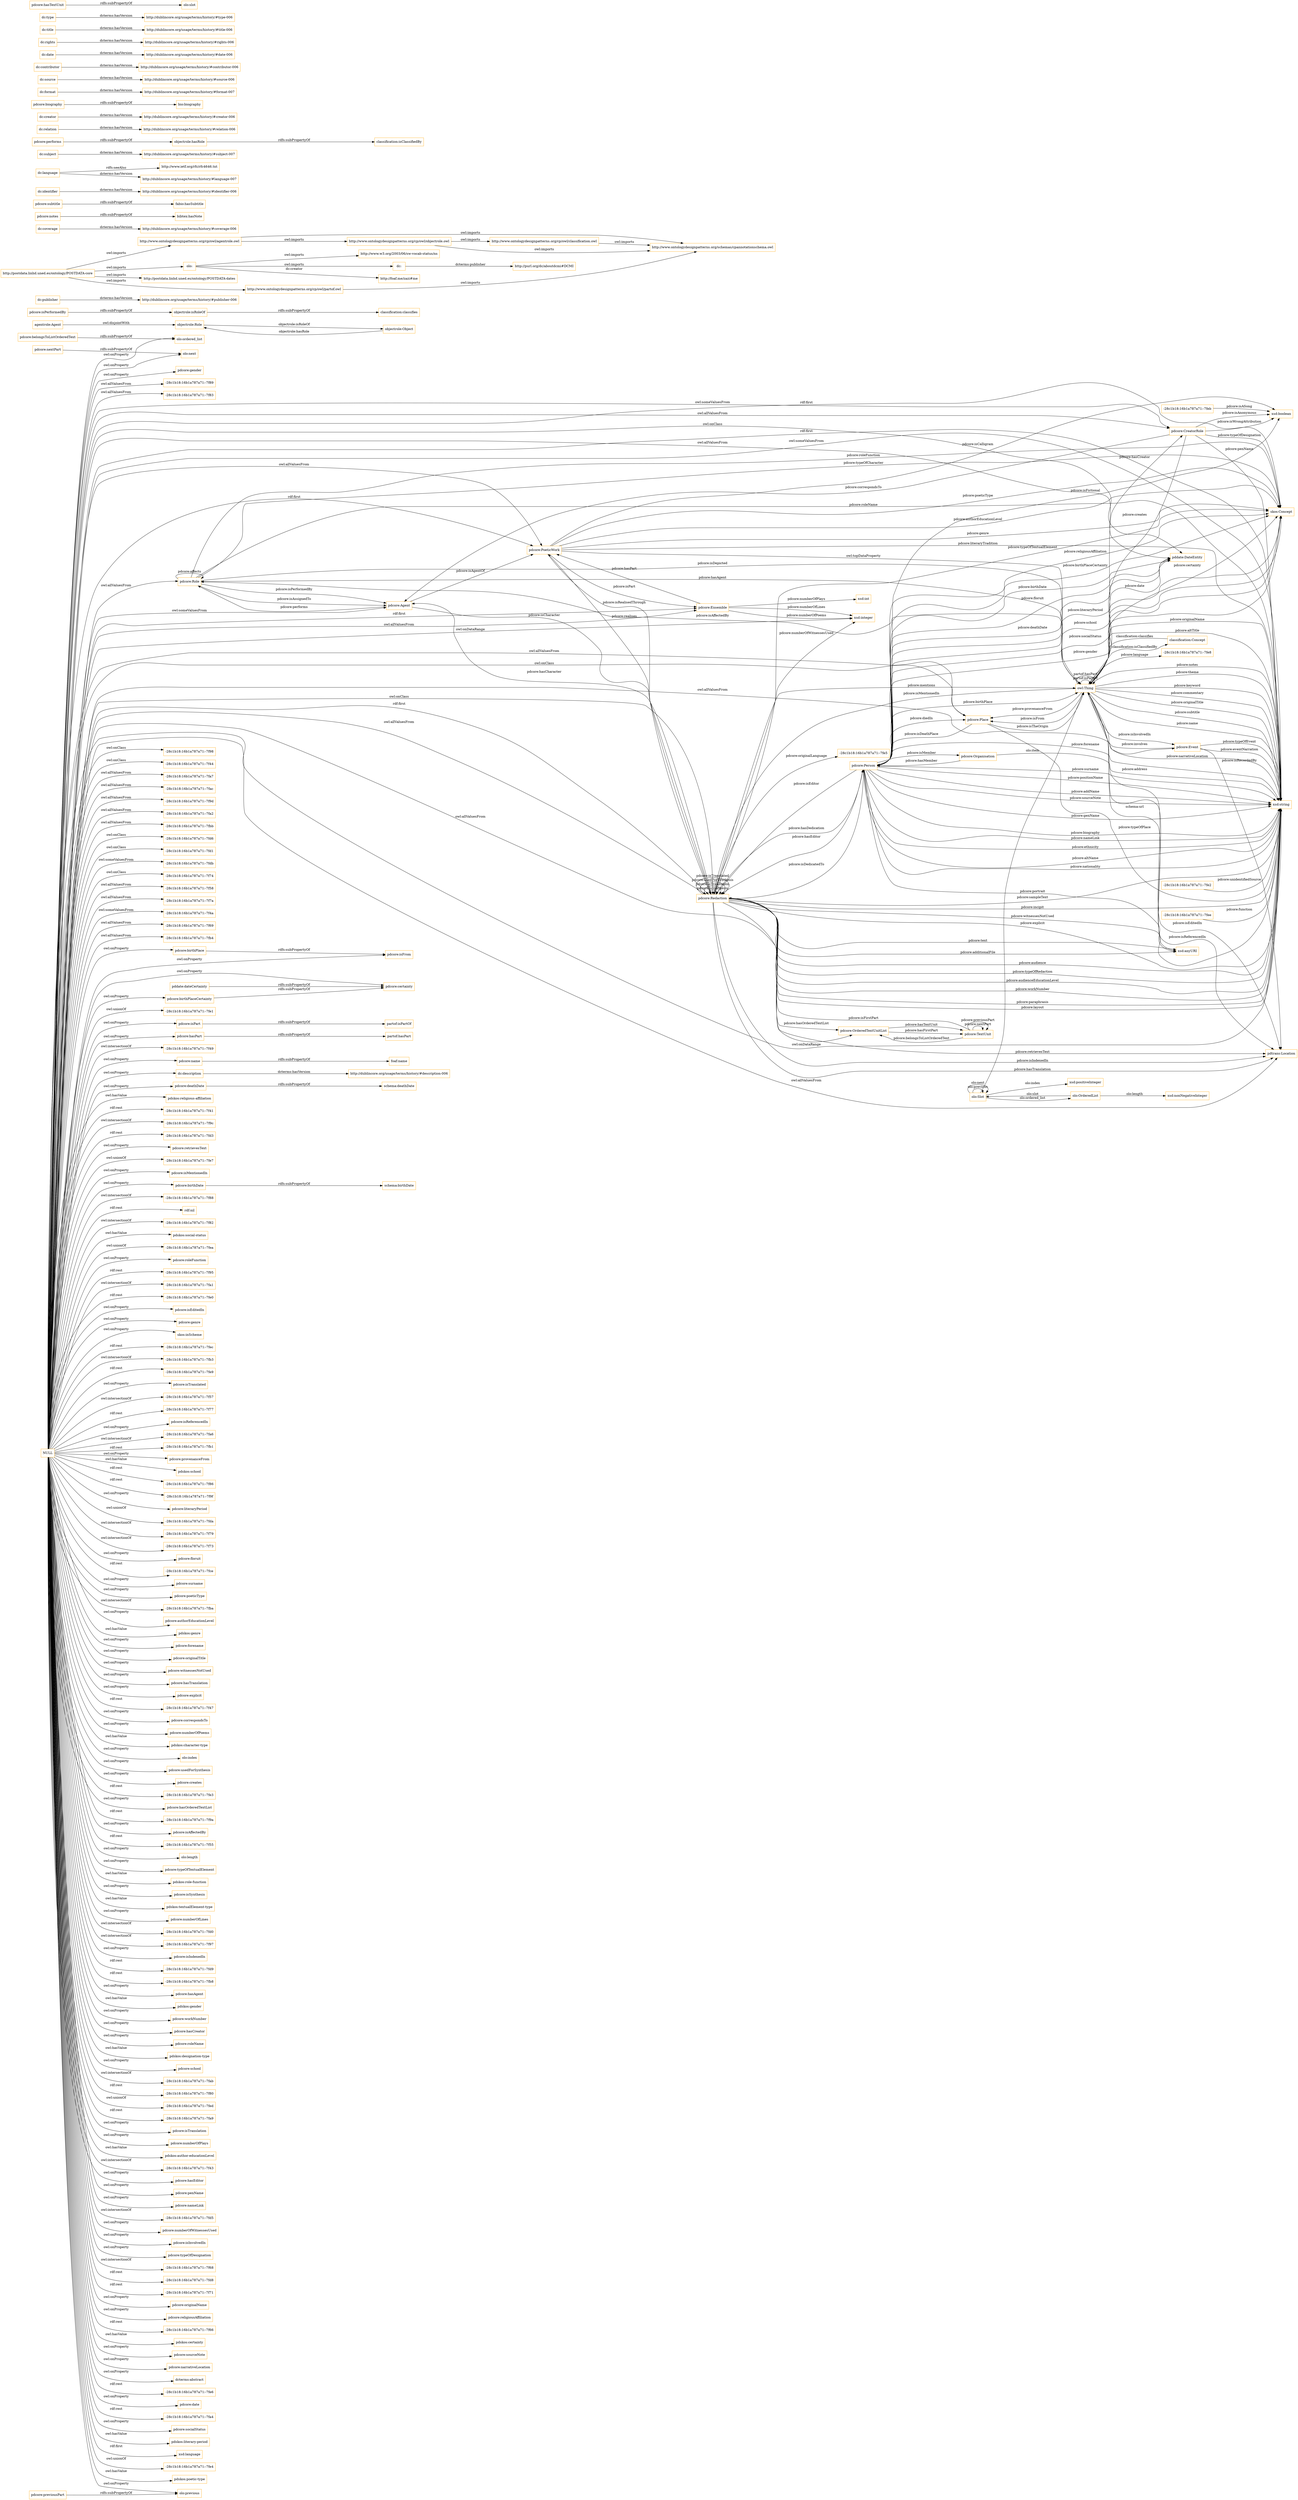 digraph ar2dtool_diagram { 
rankdir=LR;
size="1501"
node [shape = rectangle, color="orange"]; "-28c1b18:16b1a787a71:-7f89" "-28c1b18:16b1a787a71:-7f83" "pdcore:Role" "-28c1b18:16b1a787a71:-7f98" "-28c1b18:16b1a787a71:-7f44" "pdcore:OrderedTextUnitList" "-28c1b18:16b1a787a71:-7fa7" "-28c1b18:16b1a787a71:-7feb" "-28c1b18:16b1a787a71:-7fac" "agentrole:Agent" "-28c1b18:16b1a787a71:-7f9d" "-28c1b18:16b1a787a71:-7fa2" "-28c1b18:16b1a787a71:-7fbb" "pdcore:Agent" "pdcore:CreatorRole" "pdcore:Person" "pdcore:Organisation" "pdcore:Redaction" "pdcore:Ensemble" "-28c1b18:16b1a787a71:-7fd6" "-28c1b18:16b1a787a71:-7fd1" "pdcore:TextUnit" "-28c1b18:16b1a787a71:-7fdb" "-28c1b18:16b1a787a71:-7f74" "skos:Concept" "pdcore:Place" "pddate:DateEntity" "-28c1b18:16b1a787a71:-7fe2" "-28c1b18:16b1a787a71:-7f58" "-28c1b18:16b1a787a71:-7f7a" "pdcore:Event" "-28c1b18:16b1a787a71:-7f4a" "pdtrans:Location" "-28c1b18:16b1a787a71:-7f69" "pdcore:PoeticWork" "-28c1b18:16b1a787a71:-7fee" "-28c1b18:16b1a787a71:-7fb4" "owl:Thing" "objectrole:Role" "objectrole:Object" "olo:Slot" "olo:OrderedList" "classification:Concept" ; /*classes style*/
	"objectrole:isRoleOf" -> "classification:classifies" [ label = "rdfs:subPropertyOf" ];
	"dc:publisher" -> "http://dublincore.org/usage/terms/history/#publisher-006" [ label = "dcterms:hasVersion" ];
	"pdcore:birthPlace" -> "pdcore:isFrom" [ label = "rdfs:subPropertyOf" ];
	"http://www.ontologydesignpatterns.org/cp/owl/classification.owl" -> "http://www.ontologydesignpatterns.org/schemas/cpannotationschema.owl" [ label = "owl:imports" ];
	"pdcore:birthPlaceCertainty" -> "pdcore:certainty" [ label = "rdfs:subPropertyOf" ];
	"dc:coverage" -> "http://dublincore.org/usage/terms/history/#coverage-006" [ label = "dcterms:hasVersion" ];
	"pdcore:notes" -> "bibtex:hasNote" [ label = "rdfs:subPropertyOf" ];
	"http://www.ontologydesignpatterns.org/cp/owl/agentrole.owl" -> "http://www.ontologydesignpatterns.org/cp/owl/objectrole.owl" [ label = "owl:imports" ];
	"http://www.ontologydesignpatterns.org/cp/owl/agentrole.owl" -> "http://www.ontologydesignpatterns.org/schemas/cpannotationschema.owl" [ label = "owl:imports" ];
	"pdcore:subtitle" -> "fabio:hasSubtitle" [ label = "rdfs:subPropertyOf" ];
	"olo:" -> "http://www.w3.org/2003/06/sw-vocab-status/ns" [ label = "owl:imports" ];
	"olo:" -> "dc:" [ label = "owl:imports" ];
	"olo:" -> "http://foaf.me/zazi#me" [ label = "dc:creator" ];
	"dc:identifier" -> "http://dublincore.org/usage/terms/history/#identifier-006" [ label = "dcterms:hasVersion" ];
	"dc:language" -> "http://www.ietf.org/rfc/rfc4646.txt" [ label = "rdfs:seeAlso" ];
	"dc:language" -> "http://dublincore.org/usage/terms/history/#language-007" [ label = "dcterms:hasVersion" ];
	"pdcore:belongsToListOrderedText" -> "olo:ordered_list" [ label = "rdfs:subPropertyOf" ];
	"pdcore:isPart" -> "partof:isPartOf" [ label = "rdfs:subPropertyOf" ];
	"pddate:dateCertainty" -> "pdcore:certainty" [ label = "rdfs:subPropertyOf" ];
	"dc:subject" -> "http://dublincore.org/usage/terms/history/#subject-007" [ label = "dcterms:hasVersion" ];
	"pdcore:performs" -> "objectrole:hasRole" [ label = "rdfs:subPropertyOf" ];
	"http://www.ontologydesignpatterns.org/cp/owl/objectrole.owl" -> "http://www.ontologydesignpatterns.org/cp/owl/classification.owl" [ label = "owl:imports" ];
	"http://www.ontologydesignpatterns.org/cp/owl/objectrole.owl" -> "http://www.ontologydesignpatterns.org/schemas/cpannotationschema.owl" [ label = "owl:imports" ];
	"dc:relation" -> "http://dublincore.org/usage/terms/history/#relation-006" [ label = "dcterms:hasVersion" ];
	"dc:creator" -> "http://dublincore.org/usage/terms/history/#creator-006" [ label = "dcterms:hasVersion" ];
	"pdcore:biography" -> "bio:biography" [ label = "rdfs:subPropertyOf" ];
	"dc:format" -> "http://dublincore.org/usage/terms/history/#format-007" [ label = "dcterms:hasVersion" ];
	"pdcore:hasPart" -> "partof:hasPart" [ label = "rdfs:subPropertyOf" ];
	"pdcore:nextPart" -> "olo:next" [ label = "rdfs:subPropertyOf" ];
	"pdcore:name" -> "foaf:name" [ label = "rdfs:subPropertyOf" ];
	"dc:source" -> "http://dublincore.org/usage/terms/history/#source-006" [ label = "dcterms:hasVersion" ];
	"dc:description" -> "http://dublincore.org/usage/terms/history/#description-006" [ label = "dcterms:hasVersion" ];
	"pdcore:deathDate" -> "schema:deathDate" [ label = "rdfs:subPropertyOf" ];
	"pdcore:isPerformedBy" -> "objectrole:isRoleOf" [ label = "rdfs:subPropertyOf" ];
	"agentrole:Agent" -> "objectrole:Role" [ label = "owl:disjointWith" ];
	"http://postdata.linhd.uned.es/ontology/POSTDATA-core" -> "http://postdata.linhd.uned.es/ontology/POSTDATA-dates" [ label = "owl:imports" ];
	"http://postdata.linhd.uned.es/ontology/POSTDATA-core" -> "http://www.ontologydesignpatterns.org/cp/owl/agentrole.owl" [ label = "owl:imports" ];
	"http://postdata.linhd.uned.es/ontology/POSTDATA-core" -> "olo:" [ label = "owl:imports" ];
	"http://postdata.linhd.uned.es/ontology/POSTDATA-core" -> "http://www.ontologydesignpatterns.org/cp/owl/partof.owl" [ label = "owl:imports" ];
	"objectrole:hasRole" -> "classification:isClassifiedBy" [ label = "rdfs:subPropertyOf" ];
	"dc:contributor" -> "http://dublincore.org/usage/terms/history/#contributor-006" [ label = "dcterms:hasVersion" ];
	"dc:date" -> "http://dublincore.org/usage/terms/history/#date-006" [ label = "dcterms:hasVersion" ];
	"dc:rights" -> "http://dublincore.org/usage/terms/history/#rights-006" [ label = "dcterms:hasVersion" ];
	"NULL" -> "pdcore:birthPlace" [ label = "owl:onProperty" ];
	"NULL" -> "pdskos:religious-affiliation" [ label = "owl:hasValue" ];
	"NULL" -> "pdcore:PoeticWork" [ label = "owl:allValuesFrom" ];
	"NULL" -> "-28c1b18:16b1a787a71:-7f41" [ label = "rdf:rest" ];
	"NULL" -> "-28c1b18:16b1a787a71:-7f9c" [ label = "owl:intersectionOf" ];
	"NULL" -> "pdcore:CreatorRole" [ label = "owl:someValuesFrom" ];
	"NULL" -> "-28c1b18:16b1a787a71:-7fd3" [ label = "rdf:rest" ];
	"NULL" -> "pdcore:retrievesText" [ label = "owl:onProperty" ];
	"NULL" -> "pdcore:PoeticWork" [ label = "rdf:first" ];
	"NULL" -> "-28c1b18:16b1a787a71:-7fe7" [ label = "owl:unionOf" ];
	"NULL" -> "pdcore:isMentionedIn" [ label = "owl:onProperty" ];
	"NULL" -> "-28c1b18:16b1a787a71:-7fa2" [ label = "owl:allValuesFrom" ];
	"NULL" -> "pdcore:birthDate" [ label = "owl:onProperty" ];
	"NULL" -> "-28c1b18:16b1a787a71:-7f88" [ label = "owl:intersectionOf" ];
	"NULL" -> "-28c1b18:16b1a787a71:-7f4a" [ label = "owl:someValuesFrom" ];
	"NULL" -> "rdf:nil" [ label = "rdf:rest" ];
	"NULL" -> "-28c1b18:16b1a787a71:-7f82" [ label = "owl:intersectionOf" ];
	"NULL" -> "-28c1b18:16b1a787a71:-7fbb" [ label = "owl:allValuesFrom" ];
	"NULL" -> "pdskos:social-status" [ label = "owl:hasValue" ];
	"NULL" -> "pdcore:birthPlaceCertainty" [ label = "owl:onProperty" ];
	"NULL" -> "-28c1b18:16b1a787a71:-7fac" [ label = "owl:allValuesFrom" ];
	"NULL" -> "-28c1b18:16b1a787a71:-7fea" [ label = "owl:unionOf" ];
	"NULL" -> "pdcore:roleFunction" [ label = "owl:onProperty" ];
	"NULL" -> "olo:ordered_list" [ label = "owl:onProperty" ];
	"NULL" -> "-28c1b18:16b1a787a71:-7f95" [ label = "rdf:rest" ];
	"NULL" -> "-28c1b18:16b1a787a71:-7fa1" [ label = "owl:intersectionOf" ];
	"NULL" -> "-28c1b18:16b1a787a71:-7fe0" [ label = "rdf:rest" ];
	"NULL" -> "pdcore:Role" [ label = "owl:allValuesFrom" ];
	"NULL" -> "pdcore:isEditedIn" [ label = "owl:onProperty" ];
	"NULL" -> "pdcore:genre" [ label = "owl:onProperty" ];
	"NULL" -> "pdcore:OrderedTextUnitList" [ label = "owl:allValuesFrom" ];
	"NULL" -> "skos:inScheme" [ label = "owl:onProperty" ];
	"NULL" -> "-28c1b18:16b1a787a71:-7fec" [ label = "rdf:rest" ];
	"NULL" -> "-28c1b18:16b1a787a71:-7fb3" [ label = "owl:intersectionOf" ];
	"NULL" -> "pdcore:CreatorRole" [ label = "owl:allValuesFrom" ];
	"NULL" -> "-28c1b18:16b1a787a71:-7fe9" [ label = "rdf:rest" ];
	"NULL" -> "pdcore:isTranslated" [ label = "owl:onProperty" ];
	"NULL" -> "pddate:DateEntity" [ label = "owl:onClass" ];
	"NULL" -> "pdcore:Ensemble" [ label = "owl:allValuesFrom" ];
	"NULL" -> "-28c1b18:16b1a787a71:-7f57" [ label = "owl:intersectionOf" ];
	"NULL" -> "-28c1b18:16b1a787a71:-7f77" [ label = "rdf:rest" ];
	"NULL" -> "pdcore:isReferencedIn" [ label = "owl:onProperty" ];
	"NULL" -> "pdcore:Agent" [ label = "owl:someValuesFrom" ];
	"NULL" -> "-28c1b18:16b1a787a71:-7fa6" [ label = "owl:intersectionOf" ];
	"NULL" -> "-28c1b18:16b1a787a71:-7fb1" [ label = "rdf:rest" ];
	"NULL" -> "pdcore:provenanceFrom" [ label = "owl:onProperty" ];
	"NULL" -> "pdskos:school" [ label = "owl:hasValue" ];
	"NULL" -> "skos:Concept" [ label = "rdf:first" ];
	"NULL" -> "-28c1b18:16b1a787a71:-7f86" [ label = "rdf:rest" ];
	"NULL" -> "-28c1b18:16b1a787a71:-7f9f" [ label = "rdf:rest" ];
	"NULL" -> "pdcore:literaryPeriod" [ label = "owl:onProperty" ];
	"NULL" -> "-28c1b18:16b1a787a71:-7fda" [ label = "owl:unionOf" ];
	"NULL" -> "xsd:string" [ label = "owl:someValuesFrom" ];
	"NULL" -> "-28c1b18:16b1a787a71:-7f79" [ label = "owl:intersectionOf" ];
	"NULL" -> "-28c1b18:16b1a787a71:-7f73" [ label = "owl:intersectionOf" ];
	"NULL" -> "pdcore:floruit" [ label = "owl:onProperty" ];
	"NULL" -> "-28c1b18:16b1a787a71:-7fce" [ label = "rdf:rest" ];
	"NULL" -> "pdcore:surname" [ label = "owl:onProperty" ];
	"NULL" -> "xsd:string" [ label = "owl:onDataRange" ];
	"NULL" -> "pdcore:poeticType" [ label = "owl:onProperty" ];
	"NULL" -> "-28c1b18:16b1a787a71:-7fba" [ label = "owl:intersectionOf" ];
	"NULL" -> "pdcore:authorEducationLevel" [ label = "owl:onProperty" ];
	"NULL" -> "pdskos:genre" [ label = "owl:hasValue" ];
	"NULL" -> "-28c1b18:16b1a787a71:-7fd1" [ label = "owl:onClass" ];
	"NULL" -> "pdcore:forename" [ label = "owl:onProperty" ];
	"NULL" -> "pdcore:originalTitle" [ label = "owl:onProperty" ];
	"NULL" -> "pdcore:witnessesNotUsed" [ label = "owl:onProperty" ];
	"NULL" -> "pdcore:hasTranslation" [ label = "owl:onProperty" ];
	"NULL" -> "pdcore:name" [ label = "owl:onProperty" ];
	"NULL" -> "pdcore:Redaction" [ label = "owl:allValuesFrom" ];
	"NULL" -> "pdcore:isPart" [ label = "owl:onProperty" ];
	"NULL" -> "pdcore:explicit" [ label = "owl:onProperty" ];
	"NULL" -> "-28c1b18:16b1a787a71:-7f47" [ label = "rdf:rest" ];
	"NULL" -> "pdcore:correspondsTo" [ label = "owl:onProperty" ];
	"NULL" -> "pdcore:numberOfPoems" [ label = "owl:onProperty" ];
	"NULL" -> "pdskos:character-type" [ label = "owl:hasValue" ];
	"NULL" -> "olo:index" [ label = "owl:onProperty" ];
	"NULL" -> "pdcore:usedForSynthesis" [ label = "owl:onProperty" ];
	"NULL" -> "-28c1b18:16b1a787a71:-7f9d" [ label = "owl:allValuesFrom" ];
	"NULL" -> "olo:previous" [ label = "owl:onProperty" ];
	"NULL" -> "pdcore:creates" [ label = "owl:onProperty" ];
	"NULL" -> "-28c1b18:16b1a787a71:-7fe3" [ label = "rdf:rest" ];
	"NULL" -> "pdcore:hasOrderedTextList" [ label = "owl:onProperty" ];
	"NULL" -> "-28c1b18:16b1a787a71:-7f9a" [ label = "rdf:rest" ];
	"NULL" -> "pdcore:isAffectedBy" [ label = "owl:onProperty" ];
	"NULL" -> "-28c1b18:16b1a787a71:-7f55" [ label = "rdf:rest" ];
	"NULL" -> "xsd:string" [ label = "rdf:first" ];
	"NULL" -> "olo:length" [ label = "owl:onProperty" ];
	"NULL" -> "pdcore:typeOfTextualElement" [ label = "owl:onProperty" ];
	"NULL" -> "pdskos:role-function" [ label = "owl:hasValue" ];
	"NULL" -> "-28c1b18:16b1a787a71:-7f7a" [ label = "owl:allValuesFrom" ];
	"NULL" -> "pdcore:isSynthesis" [ label = "owl:onProperty" ];
	"NULL" -> "pdskos:textualElement-type" [ label = "owl:hasValue" ];
	"NULL" -> "pdcore:numberOfLines" [ label = "owl:onProperty" ];
	"NULL" -> "-28c1b18:16b1a787a71:-7fd0" [ label = "owl:intersectionOf" ];
	"NULL" -> "-28c1b18:16b1a787a71:-7f97" [ label = "owl:intersectionOf" ];
	"NULL" -> "pdcore:isIndexedIn" [ label = "owl:onProperty" ];
	"NULL" -> "-28c1b18:16b1a787a71:-7fd9" [ label = "rdf:rest" ];
	"NULL" -> "-28c1b18:16b1a787a71:-7fb8" [ label = "rdf:rest" ];
	"NULL" -> "-28c1b18:16b1a787a71:-7f89" [ label = "owl:allValuesFrom" ];
	"NULL" -> "pdcore:hasAgent" [ label = "owl:onProperty" ];
	"NULL" -> "pdskos:gender" [ label = "owl:hasValue" ];
	"NULL" -> "pdcore:workNumber" [ label = "owl:onProperty" ];
	"NULL" -> "pdcore:hasCreator" [ label = "owl:onProperty" ];
	"NULL" -> "pdcore:roleName" [ label = "owl:onProperty" ];
	"NULL" -> "pdskos:designation-type" [ label = "owl:hasValue" ];
	"NULL" -> "-28c1b18:16b1a787a71:-7fdb" [ label = "owl:someValuesFrom" ];
	"NULL" -> "pdcore:deathDate" [ label = "owl:onProperty" ];
	"NULL" -> "pdcore:isFrom" [ label = "owl:onProperty" ];
	"NULL" -> "dc:description" [ label = "owl:onProperty" ];
	"NULL" -> "pdcore:Redaction" [ label = "owl:onClass" ];
	"NULL" -> "pdcore:school" [ label = "owl:onProperty" ];
	"NULL" -> "-28c1b18:16b1a787a71:-7fab" [ label = "owl:intersectionOf" ];
	"NULL" -> "-28c1b18:16b1a787a71:-7f58" [ label = "owl:allValuesFrom" ];
	"NULL" -> "-28c1b18:16b1a787a71:-7f80" [ label = "rdf:rest" ];
	"NULL" -> "-28c1b18:16b1a787a71:-7f83" [ label = "owl:allValuesFrom" ];
	"NULL" -> "xsd:integer" [ label = "owl:onDataRange" ];
	"NULL" -> "-28c1b18:16b1a787a71:-7fed" [ label = "owl:unionOf" ];
	"NULL" -> "-28c1b18:16b1a787a71:-7f44" [ label = "owl:onClass" ];
	"NULL" -> "-28c1b18:16b1a787a71:-7fa9" [ label = "rdf:rest" ];
	"NULL" -> "pdcore:isTranslation" [ label = "owl:onProperty" ];
	"NULL" -> "pdcore:Place" [ label = "owl:onClass" ];
	"NULL" -> "pdcore:numberOfPlays" [ label = "owl:onProperty" ];
	"NULL" -> "pdskos:author-educationLevel" [ label = "owl:hasValue" ];
	"NULL" -> "-28c1b18:16b1a787a71:-7f43" [ label = "owl:intersectionOf" ];
	"NULL" -> "pdcore:hasEditor" [ label = "owl:onProperty" ];
	"NULL" -> "pdcore:penName" [ label = "owl:onProperty" ];
	"NULL" -> "pdcore:nameLink" [ label = "owl:onProperty" ];
	"NULL" -> "pdcore:Ensemble" [ label = "rdf:first" ];
	"NULL" -> "pdcore:hasPart" [ label = "owl:onProperty" ];
	"NULL" -> "-28c1b18:16b1a787a71:-7fd5" [ label = "owl:intersectionOf" ];
	"NULL" -> "-28c1b18:16b1a787a71:-7f98" [ label = "owl:onClass" ];
	"NULL" -> "pdcore:numberOfWitnessesUsed" [ label = "owl:onProperty" ];
	"NULL" -> "pdcore:isInvolvedIn" [ label = "owl:onProperty" ];
	"NULL" -> "pdcore:typeOfDesignation" [ label = "owl:onProperty" ];
	"NULL" -> "-28c1b18:16b1a787a71:-7f68" [ label = "owl:intersectionOf" ];
	"NULL" -> "-28c1b18:16b1a787a71:-7fd8" [ label = "rdf:rest" ];
	"NULL" -> "pdtrans:Location" [ label = "owl:allValuesFrom" ];
	"NULL" -> "pdcore:Redaction" [ label = "rdf:first" ];
	"NULL" -> "-28c1b18:16b1a787a71:-7f71" [ label = "rdf:rest" ];
	"NULL" -> "pdcore:originalName" [ label = "owl:onProperty" ];
	"NULL" -> "pdcore:religiousAffiliation" [ label = "owl:onProperty" ];
	"NULL" -> "-28c1b18:16b1a787a71:-7f66" [ label = "rdf:rest" ];
	"NULL" -> "olo:next" [ label = "owl:onProperty" ];
	"NULL" -> "pdskos:certainty" [ label = "owl:hasValue" ];
	"NULL" -> "-28c1b18:16b1a787a71:-7f74" [ label = "owl:onClass" ];
	"NULL" -> "pdcore:sourceNote" [ label = "owl:onProperty" ];
	"NULL" -> "pdcore:narrativeLocation" [ label = "owl:onProperty" ];
	"NULL" -> "dcterms:abstract" [ label = "owl:onProperty" ];
	"NULL" -> "-28c1b18:16b1a787a71:-7fb4" [ label = "owl:allValuesFrom" ];
	"NULL" -> "-28c1b18:16b1a787a71:-7fd6" [ label = "owl:onClass" ];
	"NULL" -> "-28c1b18:16b1a787a71:-7fe6" [ label = "rdf:rest" ];
	"NULL" -> "pdcore:certainty" [ label = "owl:onProperty" ];
	"NULL" -> "pdcore:date" [ label = "owl:onProperty" ];
	"NULL" -> "-28c1b18:16b1a787a71:-7fa4" [ label = "rdf:rest" ];
	"NULL" -> "pdcore:Place" [ label = "owl:allValuesFrom" ];
	"NULL" -> "pdcore:socialStatus" [ label = "owl:onProperty" ];
	"NULL" -> "pdskos:literary-period" [ label = "owl:hasValue" ];
	"NULL" -> "pddate:DateEntity" [ label = "owl:allValuesFrom" ];
	"NULL" -> "xsd:language" [ label = "rdf:first" ];
	"NULL" -> "-28c1b18:16b1a787a71:-7f69" [ label = "owl:allValuesFrom" ];
	"NULL" -> "-28c1b18:16b1a787a71:-7fe4" [ label = "owl:unionOf" ];
	"NULL" -> "pdskos:poetic-type" [ label = "owl:hasValue" ];
	"NULL" -> "pdcore:gender" [ label = "owl:onProperty" ];
	"NULL" -> "-28c1b18:16b1a787a71:-7fe1" [ label = "owl:unionOf" ];
	"NULL" -> "pdcore:Event" [ label = "owl:allValuesFrom" ];
	"NULL" -> "-28c1b18:16b1a787a71:-7fa7" [ label = "owl:allValuesFrom" ];
	"NULL" -> "-28c1b18:16b1a787a71:-7f49" [ label = "owl:intersectionOf" ];
	"dc:" -> "http://purl.org/dc/aboutdcmi#DCMI" [ label = "dcterms:publisher" ];
	"dc:title" -> "http://dublincore.org/usage/terms/history/#title-006" [ label = "dcterms:hasVersion" ];
	"dc:type" -> "http://dublincore.org/usage/terms/history/#type-006" [ label = "dcterms:hasVersion" ];
	"pdcore:previousPart" -> "olo:previous" [ label = "rdfs:subPropertyOf" ];
	"pdcore:hasTextUnit" -> "olo:slot" [ label = "rdfs:subPropertyOf" ];
	"pdcore:birthDate" -> "schema:birthDate" [ label = "rdfs:subPropertyOf" ];
	"http://www.ontologydesignpatterns.org/cp/owl/partof.owl" -> "http://www.ontologydesignpatterns.org/schemas/cpannotationschema.owl" [ label = "owl:imports" ];
	"pdcore:Redaction" -> "owl:Thing" [ label = "pdcore:mentions" ];
	"pdcore:Person" -> "xsd:boolean" [ label = "pdcore:isFictional" ];
	"owl:Thing" -> "pdcore:Role" [ label = "pdcore:hasAgent" ];
	"pdcore:Role" -> "pdcore:Agent" [ label = "pdcore:isPerformedBy" ];
	"pdcore:Redaction" -> "pdcore:Redaction" [ label = "pdcore:isSynthesis" ];
	"owl:Thing" -> "xsd:string" [ label = "pdcore:narrativeLocation" ];
	"pdcore:CreatorRole" -> "xsd:string" [ label = "pdcore:penName" ];
	"pdcore:Ensemble" -> "xsd:integer" [ label = "pdcore:numberOfLines" ];
	"pdcore:Redaction" -> "pdcore:Redaction" [ label = "pdcore:isTranslation" ];
	"pdcore:Redaction" -> "xsd:string" [ label = "pdcore:audienceEducationLevel" ];
	"pdcore:Event" -> "xsd:string" [ label = "pdcore:eventNarration" ];
	"owl:Thing" -> "xsd:string" [ label = "pdcore:originalName" ];
	"pdcore:Redaction" -> "xsd:string" [ label = "pdcore:workNumber" ];
	"pdcore:OrderedTextUnitList" -> "pdcore:TextUnit" [ label = "pdcore:hasTextUnit" ];
	"pdcore:Redaction" -> "pdcore:Person" [ label = "pdcore:hasEditor" ];
	"olo:Slot" -> "olo:Slot" [ label = "olo:previous" ];
	"pdcore:Person" -> "pdcore:Redaction" [ label = "pdcore:isEditor" ];
	"owl:Thing" -> "xsd:string" [ label = "pdcore:altTitle" ];
	"pdcore:Person" -> "pddate:DateEntity" [ label = "pdcore:floruit" ];
	"pdcore:Person" -> "xsd:string" [ label = "pdcore:surname" ];
	"pdcore:Person" -> "xsd:string" [ label = "pdcore:positionName" ];
	"pdcore:TextUnit" -> "pdcore:TextUnit" [ label = "pdcore:nextPart" ];
	"owl:Thing" -> "pdcore:Role" [ label = "pdcore:isAffectedBy" ];
	"owl:Thing" -> "pdcore:CreatorRole" [ label = "pdcore:hasCreator" ];
	"classification:Concept" -> "owl:Thing" [ label = "classification:classifies" ];
	"pdcore:Redaction" -> "pdcore:Person" [ label = "pdcore:isDedicatedTo" ];
	"pdcore:Person" -> "pdcore:Redaction" [ label = "pdcore:hasDedication" ];
	"pdcore:Redaction" -> "xsd:string" [ label = "pdcore:paraphrasis" ];
	"owl:Thing" -> "pdtrans:Location" [ label = "pdcore:isEditedIn" ];
	"pdcore:Event" -> "xsd:string" [ label = "pdcore:typeOfEvent" ];
	"pdcore:TextUnit" -> "pdcore:TextUnit" [ label = "pdcore:previousPart" ];
	"pdcore:Person" -> "pddate:DateEntity" [ label = "pdcore:deathDate" ];
	"pdcore:Role" -> "pdcore:Agent" [ label = "pdcore:isAssignedTo" ];
	"pdcore:Person" -> "owl:Thing" [ label = "pdcore:birthPlace" ];
	"pdcore:Role" -> "pdcore:Role" [ label = "pdcore:affects" ];
	"pdcore:Person" -> "xsd:string" [ label = "pdcore:addName" ];
	"pdcore:Event" -> "pdtrans:Location" [ label = "pdcore:isRecordedBy" ];
	"pdcore:Place" -> "owl:Thing" [ label = "pdcore:isTheOrigin" ];
	"pdcore:CreatorRole" -> "xsd:boolean" [ label = "pdcore:isAnonymous" ];
	"pdcore:Redaction" -> "pdcore:Agent" [ label = "pdcore:hasCharacter" ];
	"pdcore:Redaction" -> "xsd:anyURI" [ label = "pdcore:text" ];
	"pdcore:Redaction" -> "xsd:string" [ label = "pdcore:layout" ];
	"pdcore:Redaction" -> "xsd:anyURI" [ label = "pdcore:additionalFile" ];
	"pdcore:PoeticWork" -> "xsd:boolean" [ label = "pdcore:isCalligram" ];
	"olo:Slot" -> "olo:OrderedList" [ label = "olo:ordered_list" ];
	"pdcore:Redaction" -> "skos:Concept" [ label = "pdcore:typeOfTextualElement" ];
	"olo:OrderedList" -> "xsd:nonNegativeInteger" [ label = "olo:length" ];
	"owl:Thing" -> "pdcore:Event" [ label = "pdcore:isInvolvedIn" ];
	"pdcore:Redaction" -> "pdcore:PoeticWork" [ label = "pdcore:realises" ];
	"pdcore:PoeticWork" -> "pdcore:Redaction" [ label = "pdcore:isRealisedThrough" ];
	"pdcore:Person" -> "skos:Concept" [ label = "pdcore:religiousAffiliation" ];
	"owl:Thing" -> "xsd:string" [ label = "pdcore:notes" ];
	"pdcore:Person" -> "xsd:string" [ label = "pdcore:sourceNote" ];
	"pdcore:Redaction" -> "xsd:string" [ label = "pdcore:sampleText" ];
	"pdcore:Redaction" -> "xsd:string" [ label = "pdcore:incipit" ];
	"pdcore:Person" -> "pddate:DateEntity" [ label = "pdcore:birthDate" ];
	"pdcore:Person" -> "skos:Concept" [ label = "pdcore:birthPlaceCertainty" ];
	"pdcore:Person" -> "skos:Concept" [ label = "pdcore:literaryPeriod" ];
	"pdcore:Ensemble" -> "pdcore:PoeticWork" [ label = "pdcore:hasPart" ];
	"pdcore:PoeticWork" -> "owl:Thing" [ label = "owl:topDataProperty" ];
	"pdcore:Person" -> "xsd:string" [ label = "pdcore:genName" ];
	"pdcore:TextUnit" -> "pdcore:Redaction" [ label = "pdcore:isFirstPart" ];
	"pdcore:Redaction" -> "pdcore:Redaction" [ label = "pdcore:usedForSynthesis" ];
	"pdcore:Person" -> "xsd:string" [ label = "pdcore:biography" ];
	"pdcore:CreatorRole" -> "skos:Concept" [ label = "pdcore:typeOfDesignation" ];
	"owl:Thing" -> "skos:Concept" [ label = "pdcore:certainty" ];
	"pdcore:PoeticWork" -> "pdcore:Ensemble" [ label = "pdcore:isPart" ];
	"olo:OrderedList" -> "olo:Slot" [ label = "olo:slot" ];
	"pdcore:TextUnit" -> "pdcore:OrderedTextUnitList" [ label = "pdcore:belongsToListOrderedText" ];
	"pdcore:Person" -> "skos:Concept" [ label = "pdcore:school" ];
	"olo:Slot" -> "olo:Slot" [ label = "olo:next" ];
	"pdcore:Redaction" -> "pdcore:Redaction" [ label = "pdcore:isTranslated" ];
	"owl:Thing" -> "xsd:anyURI" [ label = "schema:url" ];
	"owl:Thing" -> "pdtrans:Location" [ label = "pdcore:isReferencedIn" ];
	"pdcore:PoeticWork" -> "xsd:string" [ label = "pdcore:literaryTradition" ];
	"pdcore:Person" -> "pdcore:Place" [ label = "pdcore:diedIn" ];
	"-28c1b18:16b1a787a71:-7fe2" -> "xsd:string" [ label = "pdcore:unidentifiedSource" ];
	"pdcore:CreatorRole" -> "owl:Thing" [ label = "pdcore:creates" ];
	"owl:Thing" -> "xsd:string" [ label = "pdcore:theme" ];
	"pdcore:Event" -> "owl:Thing" [ label = "pdcore:involves" ];
	"pdcore:Role" -> "skos:Concept" [ label = "pdcore:roleFunction" ];
	"pdcore:PoeticWork" -> "skos:Concept" [ label = "pdcore:poeticType" ];
	"pdcore:Place" -> "xsd:string" [ label = "pdcore:typeOfPlace" ];
	"olo:Slot" -> "owl:Thing" [ label = "olo:item" ];
	"pdcore:Person" -> "xsd:string" [ label = "pdcore:nameLink" ];
	"owl:Thing" -> "pdcore:Place" [ label = "pdcore:provenanceFrom" ];
	"pdcore:Ensemble" -> "xsd:int" [ label = "pdcore:numberOfPlays" ];
	"owl:Thing" -> "xsd:string" [ label = "pdcore:keyword" ];
	"pdcore:Person" -> "xsd:string" [ label = "pdcore:ethnicity" ];
	"pdcore:Redaction" -> "pdtrans:Location" [ label = "pdcore:isIndexedIn" ];
	"-28c1b18:16b1a787a71:-7feb" -> "xsd:boolean" [ label = "pdcore:isASong" ];
	"pdcore:Person" -> "xsd:string" [ label = "pdcore:altName" ];
	"pdcore:Agent" -> "pdcore:Role" [ label = "pdcore:performs" ];
	"owl:Thing" -> "xsd:string" [ label = "pdcore:commentary" ];
	"owl:Thing" -> "xsd:string" [ label = "pdcore:originalTitle" ];
	"owl:Thing" -> "classification:Concept" [ label = "classification:isClassifiedBy" ];
	"pdcore:Person" -> "skos:Concept" [ label = "pdcore:socialStatus" ];
	"owl:Thing" -> "owl:Thing" [ label = "partof:isPartOf" ];
	"pdcore:Redaction" -> "pdcore:OrderedTextUnitList" [ label = "pdcore:hasOrderedTextList" ];
	"pdcore:Agent" -> "pdcore:Redaction" [ label = "pdcore:isCharacter" ];
	"olo:Slot" -> "xsd:positiveInteger" [ label = "olo:index" ];
	"-28c1b18:16b1a787a71:-7fee" -> "xsd:string" [ label = "pdcore:function" ];
	"pdcore:PoeticWork" -> "skos:Concept" [ label = "pdcore:authorEducationLevel" ];
	"owl:Thing" -> "pdcore:Place" [ label = "pdcore:isFrom" ];
	"pdcore:Redaction" -> "pdtrans:Location" [ label = "pdcore:hasTranslation" ];
	"pdcore:CreatorRole" -> "xsd:boolean" [ label = "pdcore:isWrongAttribution" ];
	"pdcore:Redaction" -> "xsd:string" [ label = "pdcore:witnessesNotUsed" ];
	"pdcore:Role" -> "xsd:string" [ label = "pdcore:roleName" ];
	"pdcore:Role" -> "owl:Thing" [ label = "pdcore:isDepicted" ];
	"owl:Thing" -> "pddate:DateEntity" [ label = "pdcore:date" ];
	"pdcore:CreatorRole" -> "pdcore:Agent" [ label = "pdcore:correspondsTo" ];
	"objectrole:Object" -> "objectrole:Role" [ label = "objectrole:hasRole" ];
	"pdcore:Person" -> "xsd:string" [ label = "pdcore:nationality" ];
	"owl:Thing" -> "pdcore:Redaction" [ label = "pdcore:isMentionedIn" ];
	"pdcore:OrderedTextUnitList" -> "pdcore:TextUnit" [ label = "pdcore:hasFirstPart" ];
	"pdcore:Person" -> "pdcore:Organisation" [ label = "pdcore:isMember" ];
	"pdcore:Person" -> "xsd:anyURI" [ label = "pdcore:portrait" ];
	"pdcore:Role" -> "skos:Concept" [ label = "pdcore:typeOfCharacter" ];
	"pdcore:Organisation" -> "xsd:string" [ label = "pdcore:address" ];
	"pdcore:Organisation" -> "pdcore:Person" [ label = "pdcore:hasMember" ];
	"pdcore:Redaction" -> "xsd:string" [ label = "pdcore:explicit" ];
	"owl:Thing" -> "xsd:string" [ label = "pdcore:subtitle" ];
	"pdcore:Agent" -> "pdcore:PoeticWork" [ label = "pdcore:isAgentOf" ];
	"pdcore:Redaction" -> "pdtrans:Location" [ label = "pdcore:retrievesText" ];
	"pdcore:Person" -> "skos:Concept" [ label = "pdcore:gender" ];
	"pdcore:PoeticWork" -> "skos:Concept" [ label = "pdcore:genre" ];
	"owl:Thing" -> "xsd:string" [ label = "pdcore:name" ];
	"pdcore:Person" -> "xsd:string" [ label = "pdcore:forename" ];
	"pdcore:Ensemble" -> "xsd:integer" [ label = "pdcore:numberOfPoems" ];
	"pdcore:Redaction" -> "xsd:string" [ label = "pdcore:audience" ];
	"pdcore:Redaction" -> "xsd:string" [ label = "pdcore:typeOfRedaction" ];
	"pdcore:Redaction" -> "xsd:integer" [ label = "pdcore:numberOfWitnessesUsed" ];
	"pdcore:Redaction" -> "-28c1b18:16b1a787a71:-7fe5" [ label = "pdcore:originalLanguage" ];
	"owl:Thing" -> "owl:Thing" [ label = "partof:hasPart" ];
	"pdcore:Place" -> "pdcore:Person" [ label = "pdcore:isDeathPlace" ];
	"owl:Thing" -> "-28c1b18:16b1a787a71:-7fe8" [ label = "pdcore:language" ];
	"objectrole:Role" -> "objectrole:Object" [ label = "objectrole:isRoleOf" ];

}
